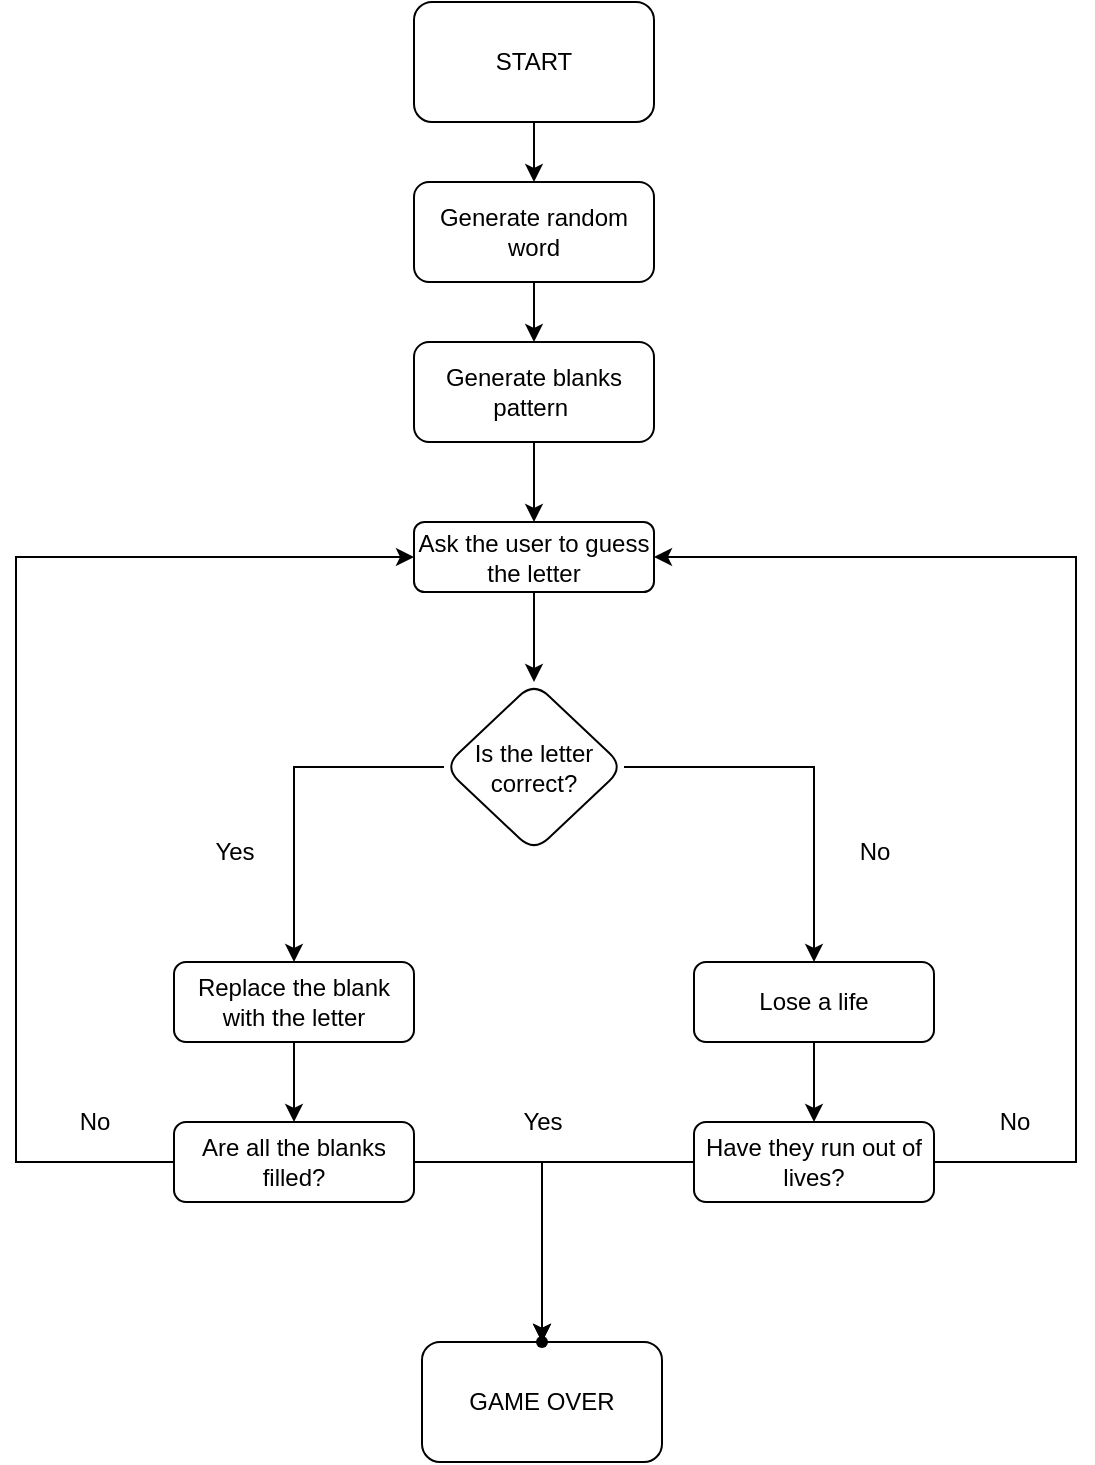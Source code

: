 <mxfile version="26.2.12">
  <diagram name="Page-1" id="Y5PaYecPGq5qy4q5mESf">
    <mxGraphModel dx="1428" dy="743" grid="1" gridSize="10" guides="1" tooltips="1" connect="1" arrows="1" fold="1" page="1" pageScale="1" pageWidth="827" pageHeight="1169" math="0" shadow="0">
      <root>
        <mxCell id="0" />
        <mxCell id="1" parent="0" />
        <mxCell id="ZCiaga0Yp50tMM73B_RX-8" value="" style="edgeStyle=orthogonalEdgeStyle;rounded=0;orthogonalLoop=1;jettySize=auto;html=1;" edge="1" parent="1" source="ZCiaga0Yp50tMM73B_RX-1" target="ZCiaga0Yp50tMM73B_RX-2">
          <mxGeometry relative="1" as="geometry" />
        </mxCell>
        <mxCell id="ZCiaga0Yp50tMM73B_RX-1" value="START" style="rounded=1;whiteSpace=wrap;html=1;" vertex="1" parent="1">
          <mxGeometry x="340" y="40" width="120" height="60" as="geometry" />
        </mxCell>
        <mxCell id="ZCiaga0Yp50tMM73B_RX-10" value="" style="edgeStyle=orthogonalEdgeStyle;rounded=0;orthogonalLoop=1;jettySize=auto;html=1;" edge="1" parent="1" source="ZCiaga0Yp50tMM73B_RX-2" target="ZCiaga0Yp50tMM73B_RX-9">
          <mxGeometry relative="1" as="geometry" />
        </mxCell>
        <mxCell id="ZCiaga0Yp50tMM73B_RX-2" value="Generate random word" style="rounded=1;whiteSpace=wrap;html=1;" vertex="1" parent="1">
          <mxGeometry x="340" y="130" width="120" height="50" as="geometry" />
        </mxCell>
        <mxCell id="ZCiaga0Yp50tMM73B_RX-20" value="" style="edgeStyle=orthogonalEdgeStyle;rounded=0;orthogonalLoop=1;jettySize=auto;html=1;" edge="1" parent="1" source="ZCiaga0Yp50tMM73B_RX-9" target="ZCiaga0Yp50tMM73B_RX-19">
          <mxGeometry relative="1" as="geometry" />
        </mxCell>
        <mxCell id="ZCiaga0Yp50tMM73B_RX-9" value="Generate blanks pattern&amp;nbsp;" style="whiteSpace=wrap;html=1;rounded=1;" vertex="1" parent="1">
          <mxGeometry x="340" y="210" width="120" height="50" as="geometry" />
        </mxCell>
        <mxCell id="ZCiaga0Yp50tMM73B_RX-23" value="" style="edgeStyle=orthogonalEdgeStyle;rounded=0;orthogonalLoop=1;jettySize=auto;html=1;" edge="1" parent="1" source="ZCiaga0Yp50tMM73B_RX-11" target="ZCiaga0Yp50tMM73B_RX-22">
          <mxGeometry relative="1" as="geometry" />
        </mxCell>
        <mxCell id="ZCiaga0Yp50tMM73B_RX-26" value="" style="edgeStyle=orthogonalEdgeStyle;rounded=0;orthogonalLoop=1;jettySize=auto;html=1;" edge="1" parent="1" source="ZCiaga0Yp50tMM73B_RX-11" target="ZCiaga0Yp50tMM73B_RX-25">
          <mxGeometry relative="1" as="geometry" />
        </mxCell>
        <mxCell id="ZCiaga0Yp50tMM73B_RX-11" value="Is the letter correct?" style="rhombus;whiteSpace=wrap;html=1;rounded=1;" vertex="1" parent="1">
          <mxGeometry x="355" y="380" width="90" height="85" as="geometry" />
        </mxCell>
        <mxCell id="ZCiaga0Yp50tMM73B_RX-15" value="Yes" style="text;html=1;align=center;verticalAlign=middle;resizable=0;points=[];autosize=1;strokeColor=none;fillColor=none;" vertex="1" parent="1">
          <mxGeometry x="230" y="450" width="40" height="30" as="geometry" />
        </mxCell>
        <mxCell id="ZCiaga0Yp50tMM73B_RX-18" value="No" style="text;html=1;align=center;verticalAlign=middle;resizable=0;points=[];autosize=1;strokeColor=none;fillColor=none;" vertex="1" parent="1">
          <mxGeometry x="550" y="450" width="40" height="30" as="geometry" />
        </mxCell>
        <mxCell id="ZCiaga0Yp50tMM73B_RX-21" value="" style="edgeStyle=orthogonalEdgeStyle;rounded=0;orthogonalLoop=1;jettySize=auto;html=1;" edge="1" parent="1" source="ZCiaga0Yp50tMM73B_RX-19" target="ZCiaga0Yp50tMM73B_RX-11">
          <mxGeometry relative="1" as="geometry" />
        </mxCell>
        <mxCell id="ZCiaga0Yp50tMM73B_RX-19" value="Ask the user to guess the letter" style="whiteSpace=wrap;html=1;rounded=1;" vertex="1" parent="1">
          <mxGeometry x="340" y="300" width="120" height="35" as="geometry" />
        </mxCell>
        <mxCell id="ZCiaga0Yp50tMM73B_RX-28" value="" style="edgeStyle=orthogonalEdgeStyle;rounded=0;orthogonalLoop=1;jettySize=auto;html=1;" edge="1" parent="1" source="ZCiaga0Yp50tMM73B_RX-22" target="ZCiaga0Yp50tMM73B_RX-27">
          <mxGeometry relative="1" as="geometry" />
        </mxCell>
        <mxCell id="ZCiaga0Yp50tMM73B_RX-22" value="Replace the blank with the letter" style="whiteSpace=wrap;html=1;rounded=1;" vertex="1" parent="1">
          <mxGeometry x="220" y="520" width="120" height="40" as="geometry" />
        </mxCell>
        <mxCell id="ZCiaga0Yp50tMM73B_RX-30" value="" style="edgeStyle=orthogonalEdgeStyle;rounded=0;orthogonalLoop=1;jettySize=auto;html=1;" edge="1" parent="1" source="ZCiaga0Yp50tMM73B_RX-25" target="ZCiaga0Yp50tMM73B_RX-29">
          <mxGeometry relative="1" as="geometry" />
        </mxCell>
        <mxCell id="ZCiaga0Yp50tMM73B_RX-25" value="Lose a life" style="whiteSpace=wrap;html=1;rounded=1;" vertex="1" parent="1">
          <mxGeometry x="480" y="520" width="120" height="40" as="geometry" />
        </mxCell>
        <mxCell id="ZCiaga0Yp50tMM73B_RX-32" value="" style="edgeStyle=orthogonalEdgeStyle;rounded=0;orthogonalLoop=1;jettySize=auto;html=1;" edge="1" parent="1" source="ZCiaga0Yp50tMM73B_RX-33" target="ZCiaga0Yp50tMM73B_RX-31">
          <mxGeometry relative="1" as="geometry" />
        </mxCell>
        <mxCell id="ZCiaga0Yp50tMM73B_RX-38" value="" style="edgeStyle=orthogonalEdgeStyle;rounded=0;orthogonalLoop=1;jettySize=auto;html=1;entryX=0;entryY=0.5;entryDx=0;entryDy=0;" edge="1" parent="1" source="ZCiaga0Yp50tMM73B_RX-27" target="ZCiaga0Yp50tMM73B_RX-19">
          <mxGeometry relative="1" as="geometry">
            <mxPoint x="140" y="320" as="targetPoint" />
            <Array as="points">
              <mxPoint x="141" y="620" />
              <mxPoint x="141" y="318" />
            </Array>
          </mxGeometry>
        </mxCell>
        <mxCell id="ZCiaga0Yp50tMM73B_RX-27" value="Are all the blanks filled?" style="whiteSpace=wrap;html=1;rounded=1;" vertex="1" parent="1">
          <mxGeometry x="220" y="600" width="120" height="40" as="geometry" />
        </mxCell>
        <mxCell id="ZCiaga0Yp50tMM73B_RX-34" value="" style="edgeStyle=orthogonalEdgeStyle;rounded=0;orthogonalLoop=1;jettySize=auto;html=1;" edge="1" parent="1" source="ZCiaga0Yp50tMM73B_RX-29" target="ZCiaga0Yp50tMM73B_RX-33">
          <mxGeometry relative="1" as="geometry" />
        </mxCell>
        <mxCell id="ZCiaga0Yp50tMM73B_RX-40" value="" style="edgeStyle=orthogonalEdgeStyle;rounded=0;orthogonalLoop=1;jettySize=auto;html=1;entryX=1;entryY=0.5;entryDx=0;entryDy=0;" edge="1" parent="1" source="ZCiaga0Yp50tMM73B_RX-29" target="ZCiaga0Yp50tMM73B_RX-19">
          <mxGeometry relative="1" as="geometry">
            <mxPoint x="670" y="320" as="targetPoint" />
            <Array as="points">
              <mxPoint x="671" y="620" />
              <mxPoint x="671" y="318" />
            </Array>
          </mxGeometry>
        </mxCell>
        <mxCell id="ZCiaga0Yp50tMM73B_RX-29" value="Have they run out of lives?" style="whiteSpace=wrap;html=1;rounded=1;" vertex="1" parent="1">
          <mxGeometry x="480" y="600" width="120" height="40" as="geometry" />
        </mxCell>
        <mxCell id="ZCiaga0Yp50tMM73B_RX-31" value="GAME OVER" style="whiteSpace=wrap;html=1;rounded=1;" vertex="1" parent="1">
          <mxGeometry x="344" y="710" width="120" height="60" as="geometry" />
        </mxCell>
        <mxCell id="ZCiaga0Yp50tMM73B_RX-35" value="" style="edgeStyle=orthogonalEdgeStyle;rounded=0;orthogonalLoop=1;jettySize=auto;html=1;" edge="1" parent="1" source="ZCiaga0Yp50tMM73B_RX-27" target="ZCiaga0Yp50tMM73B_RX-33">
          <mxGeometry relative="1" as="geometry">
            <mxPoint x="280" y="640" as="sourcePoint" />
            <mxPoint x="400" y="760" as="targetPoint" />
          </mxGeometry>
        </mxCell>
        <mxCell id="ZCiaga0Yp50tMM73B_RX-33" value="" style="shape=waypoint;sketch=0;size=6;pointerEvents=1;points=[];fillColor=default;resizable=0;rotatable=0;perimeter=centerPerimeter;snapToPoint=1;rounded=1;" vertex="1" parent="1">
          <mxGeometry x="394" y="700" width="20" height="20" as="geometry" />
        </mxCell>
        <mxCell id="ZCiaga0Yp50tMM73B_RX-36" value="Yes" style="text;html=1;align=center;verticalAlign=middle;resizable=0;points=[];autosize=1;strokeColor=none;fillColor=none;" vertex="1" parent="1">
          <mxGeometry x="384" y="585" width="40" height="30" as="geometry" />
        </mxCell>
        <mxCell id="ZCiaga0Yp50tMM73B_RX-42" value="No" style="text;html=1;align=center;verticalAlign=middle;resizable=0;points=[];autosize=1;strokeColor=none;fillColor=none;" vertex="1" parent="1">
          <mxGeometry x="160" y="585" width="40" height="30" as="geometry" />
        </mxCell>
        <mxCell id="ZCiaga0Yp50tMM73B_RX-43" value="No" style="text;html=1;align=center;verticalAlign=middle;resizable=0;points=[];autosize=1;strokeColor=none;fillColor=none;" vertex="1" parent="1">
          <mxGeometry x="620" y="585" width="40" height="30" as="geometry" />
        </mxCell>
      </root>
    </mxGraphModel>
  </diagram>
</mxfile>

